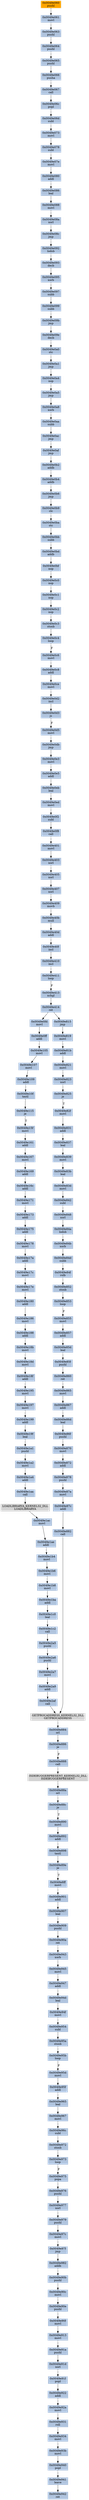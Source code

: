 strict digraph G {
	graph [bgcolor=transparent,
		name=G
	];
	node [color=lightsteelblue,
		fillcolor=lightsteelblue,
		shape=rectangle,
		style=filled
	];
	"0x0049e1ae"	[label="0x0049e1ae
addl"];
	"0x0049e1b4"	[label="0x0049e1b4
movl"];
	"0x0049e1ae" -> "0x0049e1b4"	[color="#000000"];
	"0x0049e95f"	[label="0x0049e95f
addl"];
	"0x0049e965"	[label="0x0049e965
leal"];
	"0x0049e95f" -> "0x0049e965"	[color="#000000"];
	"0x0049e94d"	[label="0x0049e94d
leal"];
	"0x0049e94f"	[label="0x0049e94f
movl"];
	"0x0049e94d" -> "0x0049e94f"	[color="#000000"];
	"0x0049e886"	[label="0x0049e886
je"];
	"0x0049e888"	[label="0x0049e888
call"];
	"0x0049e886" -> "0x0049e888"	[color="#000000",
		label=F];
	"0x0049e0a0"	[label="0x0049e0a0
stc"];
	"0x0049e0a1"	[label="0x0049e0a1
jmp"];
	"0x0049e0a0" -> "0x0049e0a1"	[color="#000000"];
	"0x0049e0d5"	[label="0x0049e0d5
movl"];
	"0x0049e0db"	[label="0x0049e0db
jmp"];
	"0x0049e0d5" -> "0x0049e0db"	[color="#000000"];
	"0x0049e1ac"	[label="0x0049e1ac
movl"];
	"0x0049e1ac" -> "0x0049e1ae"	[color="#000000"];
	"0x0049e17e"	[label="0x0049e17e
movl"];
	"0x0049e180"	[label="0x0049e180
addl"];
	"0x0049e17e" -> "0x0049e180"	[color="#000000"];
	"0x0049e0e5"	[label="0x0049e0e5
addl"];
	"0x0049e0eb"	[label="0x0049e0eb
leal"];
	"0x0049e0e5" -> "0x0049e0eb"	[color="#000000"];
	"0x0049e0c8"	[label="0x0049e0c8
addl"];
	"0x0049e0ce"	[label="0x0049e0ce
movl"];
	"0x0049e0c8" -> "0x0049e0ce"	[color="#000000"];
	"0x0049e857"	[label="0x0049e857
addl"];
	"0x0049e85d"	[label="0x0049e85d
leal"];
	"0x0049e857" -> "0x0049e85d"	[color="#000000"];
	"0x0049e954"	[label="0x0049e954
subl"];
	"0x0049e94f" -> "0x0049e954"	[color="#000000"];
	"0x0049e884"	[label="0x0049e884
orl"];
	"0x0049e884" -> "0x0049e886"	[color="#000000"];
	"0x0049e188"	[label="0x0049e188
addl"];
	"0x0049e18b"	[label="0x0049e18b
movl"];
	"0x0049e188" -> "0x0049e18b"	[color="#000000"];
	"0x0049e08c"	[label="0x0049e08c
jmp"];
	"0x0049e092"	[label="0x0049e092
lodsb"];
	"0x0049e08c" -> "0x0049e092"	[color="#000000"];
	"0x0049e167"	[label="0x0049e167
movl"];
	"0x0049e169"	[label="0x0049e169
addl"];
	"0x0049e167" -> "0x0049e169"	[color="#000000"];
	"0x0049e40d"	[label="0x0049e40d
addl"];
	"0x0049e40f"	[label="0x0049e40f
incl"];
	"0x0049e40d" -> "0x0049e40f"	[color="#000000"];
	"0x0049e186"	[label="0x0049e186
movl"];
	"0x0049e180" -> "0x0049e186"	[color="#000000"];
	"0x0049e967"	[label="0x0049e967
movl"];
	"0x0049e965" -> "0x0049e967"	[color="#000000"];
	"0x0049e909"	[label="0x0049e909
pushl"];
	"0x0049e90a"	[label="0x0049e90a
ret"];
	"0x0049e909" -> "0x0049e90a"	[color="#000000"];
	"0x0049e934"	[label="0x0049e934
movl"];
	"0x0049e93b"	[label="0x0049e93b
movl"];
	"0x0049e934" -> "0x0049e93b"	[color="#000000"];
	"0x0049e945"	[label="0x0049e945
movl"];
	"0x0049e947"	[label="0x0049e947
addl"];
	"0x0049e945" -> "0x0049e947"	[color="#000000"];
	"0x0049e17c"	[label="0x0049e17c
movl"];
	"0x0049e17c" -> "0x0049e17e"	[color="#000000"];
	"0x0049e095"	[label="0x0049e095
xorb"];
	"0x0049e097"	[label="0x0049e097
subb"];
	"0x0049e095" -> "0x0049e097"	[color="#000000"];
	"0x0049e0bf"	[label="0x0049e0bf
nop"];
	"0x0049e0c0"	[label="0x0049e0c0
nop"];
	"0x0049e0bf" -> "0x0049e0c0"	[color="#000000"];
	"0x0049e91a"	[label="0x0049e91a
pushl"];
	"0x0049e91d"	[label="0x0049e91d
xorl"];
	"0x0049e91a" -> "0x0049e91d"	[color="#000000"];
	"0x0049e093"	[label="0x0049e093
decb"];
	"0x0049e092" -> "0x0049e093"	[color="#000000"];
	"0x0049e913"	[label="0x0049e913
movl"];
	"0x0049e913" -> "0x0049e91a"	[color="#000000"];
	"0x0049e0c4"	[label="0x0049e0c4
loop"];
	"0x0049e0c6"	[label="0x0049e0c6
movl"];
	"0x0049e0c4" -> "0x0049e0c6"	[color="#000000",
		label=F];
	"0x0049e086"	[label="0x0049e086
leal"];
	"0x0049e088"	[label="0x0049e088
movl"];
	"0x0049e086" -> "0x0049e088"	[color="#000000"];
	"0x0049e2af"	[label="0x0049e2af
call"];
	GETPROCADDRESS_KERNEL32_DLL	[color=lightgrey,
		fillcolor=lightgrey,
		label="GETPROCADDRESS_KERNEL32_DLL
GETPROCADDRESS"];
	"0x0049e2af" -> GETPROCADDRESS_KERNEL32_DLL	[color="#000000"];
	"0x0049e90e"	[label="0x0049e90e
pushl"];
	"0x0049e90f"	[label="0x0049e90f
movl"];
	"0x0049e90e" -> "0x0049e90f"	[color="#000000"];
	"0x0049e0a4"	[label="0x0049e0a4
nop"];
	"0x0049e0a5"	[label="0x0049e0a5
jmp"];
	"0x0049e0a4" -> "0x0049e0a5"	[color="#000000"];
	"0x0049e855"	[label="0x0049e855
movl"];
	"0x0049e855" -> "0x0049e857"	[color="#000000"];
	"0x0049e107"	[label="0x0049e107
movl"];
	"0x0049e109"	[label="0x0049e109
addl"];
	"0x0049e107" -> "0x0049e109"	[color="#000000"];
	"0x0049e195"	[label="0x0049e195
movl"];
	"0x0049e197"	[label="0x0049e197
movl"];
	"0x0049e195" -> "0x0049e197"	[color="#000000"];
	"0x0049e87a"	[label="0x0049e87a
movl"];
	"0x0049e87c"	[label="0x0049e87c
addl"];
	"0x0049e87a" -> "0x0049e87c"	[color="#000000"];
	"0x0049e95d"	[label="0x0049e95d
movl"];
	"0x0049e95d" -> "0x0049e95f"	[color="#000000"];
	LOADLIBRARYA_KERNEL32_DLL	[color=lightgrey,
		fillcolor=lightgrey,
		label="LOADLIBRARYA_KERNEL32_DLL
LOADLIBRARYA"];
	LOADLIBRARYA_KERNEL32_DLL -> "0x0049e1ac"	[color="#000000"];
	"0x0049e080"	[label="0x0049e080
addl"];
	"0x0049e080" -> "0x0049e086"	[color="#000000"];
	"0x0049e08a"	[label="0x0049e08a
xorl"];
	"0x0049e08a" -> "0x0049e08c"	[color="#000000"];
	"0x0049e0d2"	[label="0x0049e0d2
incl"];
	"0x0049e0ce" -> "0x0049e0d2"	[color="#000000"];
	"0x0049e19f"	[label="0x0049e19f
leal"];
	"0x0049e1a1"	[label="0x0049e1a1
pushl"];
	"0x0049e19f" -> "0x0049e1a1"	[color="#000000"];
	"0x0049e0af"	[label="0x0049e0af
jmp"];
	"0x0049e0b2"	[label="0x0049e0b2
addb"];
	"0x0049e0af" -> "0x0049e0b2"	[color="#000000"];
	"0x0049e892"	[label="0x0049e892
addl"];
	"0x0049e898"	[label="0x0049e898
testl"];
	"0x0049e892" -> "0x0049e898"	[color="#000000"];
	"0x0049e09b"	[label="0x0049e09b
jmp"];
	"0x0049e09e"	[label="0x0049e09e
decb"];
	"0x0049e09b" -> "0x0049e09e"	[color="#000000"];
	"0x0049e186" -> "0x0049e188"	[color="#000000"];
	"0x0049e947" -> "0x0049e94d"	[color="#000000"];
	"0x0049e941"	[label="0x0049e941
leave"];
	"0x0049e942"	[label="0x0049e942
ret"];
	"0x0049e941" -> "0x0049e942"	[color="#000000"];
	"0x0049e403"	[label="0x0049e403
xorl"];
	"0x0049e405"	[label="0x0049e405
xorl"];
	"0x0049e403" -> "0x0049e405"	[color="#000000"];
	"0x0049e0b9"	[label="0x0049e0b9
clc"];
	"0x0049e0ba"	[label="0x0049e0ba
stc"];
	"0x0049e0b9" -> "0x0049e0ba"	[color="#000000"];
	"0x0049e1c2"	[label="0x0049e1c2
call"];
	"0x0049e2a5"	[label="0x0049e2a5
pushl"];
	"0x0049e1c2" -> "0x0049e2a5"	[color="#000000"];
	"0x0049e115"	[label="0x0049e115
je"];
	"0x0049e15f"	[label="0x0049e15f
movl"];
	"0x0049e115" -> "0x0049e15f"	[color="#000000",
		label=T];
	"0x0049e83b"	[label="0x0049e83b
leal"];
	"0x0049e83d"	[label="0x0049e83d
movl"];
	"0x0049e83b" -> "0x0049e83d"	[color="#000000"];
	"0x0049e2a6"	[label="0x0049e2a6
pushl"];
	"0x0049e2a7"	[label="0x0049e2a7
movl"];
	"0x0049e2a6" -> "0x0049e2a7"	[color="#000000"];
	"0x0049e823"	[label="0x0049e823
xorl"];
	"0x0049e825"	[label="0x0049e825
je"];
	"0x0049e823" -> "0x0049e825"	[color="#000000"];
	"0x0049e943"	[label="0x0049e943
xorb"];
	"0x0049e943" -> "0x0049e945"	[color="#000000"];
	"0x0049e86d"	[label="0x0049e86d
leal"];
	"0x0049e86f"	[label="0x0049e86f
pushl"];
	"0x0049e86d" -> "0x0049e86f"	[color="#000000"];
	"0x0049e1aa"	[label="0x0049e1aa
call"];
	"0x0049e1aa" -> LOADLIBRARYA_KERNEL32_DLL	[color="#000000"];
	ISDEBUGGERPRESENT_KERNEL32_DLL	[color=lightgrey,
		fillcolor=lightgrey,
		label="ISDEBUGGERPRESENT_KERNEL32_DLL
ISDEBUGGERPRESENT"];
	"0x0049e88a"	[label="0x0049e88a
orl"];
	ISDEBUGGERPRESENT_KERNEL32_DLL -> "0x0049e88a"	[color="#000000"];
	"0x0049e85f"	[label="0x0049e85f
pushl"];
	"0x0049e85d" -> "0x0049e85f"	[color="#000000"];
	"0x0049e0ed"	[label="0x0049e0ed
movl"];
	"0x0049e0f2"	[label="0x0049e0f2
subl"];
	"0x0049e0ed" -> "0x0049e0f2"	[color="#000000"];
	"0x0049e82f"	[label="0x0049e82f
movl"];
	"0x0049e831"	[label="0x0049e831
addl"];
	"0x0049e82f" -> "0x0049e831"	[color="#000000"];
	"0x0049e407"	[label="0x0049e407
xorl"];
	"0x0049e409"	[label="0x0049e409
movb"];
	"0x0049e407" -> "0x0049e409"	[color="#000000"];
	"0x0049e0c3"	[label="0x0049e0c3
stosb"];
	"0x0049e0c3" -> "0x0049e0c4"	[color="#000000"];
	"0x0049e09e" -> "0x0049e0a0"	[color="#000000"];
	"0x0049e40b"	[label="0x0049e40b
mull"];
	"0x0049e409" -> "0x0049e40b"	[color="#000000"];
	"0x0049e178"	[label="0x0049e178
movl"];
	"0x0049e17a"	[label="0x0049e17a
addl"];
	"0x0049e178" -> "0x0049e17a"	[color="#000000"];
	"0x0049e18f"	[label="0x0049e18f
addl"];
	"0x0049e18f" -> "0x0049e195"	[color="#000000"];
	"0x0049e940"	[label="0x0049e940
popl"];
	"0x0049e940" -> "0x0049e941"	[color="#000000"];
	"0x0049e0bd"	[label="0x0049e0bd
addb"];
	"0x0049e0bd" -> "0x0049e0bf"	[color="#000000"];
	"0x0049e878"	[label="0x0049e878
pushl"];
	"0x0049e878" -> "0x0049e87a"	[color="#000000"];
	"0x0049e0b4"	[label="0x0049e0b4
addb"];
	"0x0049e0b6"	[label="0x0049e0b6
jmp"];
	"0x0049e0b4" -> "0x0049e0b6"	[color="#000000"];
	"0x0049e821"	[label="0x0049e821
movl"];
	"0x0049e821" -> "0x0049e823"	[color="#000000"];
	"0x0049e95a"	[label="0x0049e95a
stosb"];
	"0x0049e95b"	[label="0x0049e95b
loop"];
	"0x0049e95a" -> "0x0049e95b"	[color="#000000"];
	"0x0049e17a" -> "0x0049e17c"	[color="#000000"];
	"0x0049e171"	[label="0x0049e171
movl"];
	"0x0049e173"	[label="0x0049e173
addl"];
	"0x0049e171" -> "0x0049e173"	[color="#000000"];
	"0x0049e84b"	[label="0x0049e84b
xorb"];
	"0x0049e84d"	[label="0x0049e84d
subb"];
	"0x0049e84b" -> "0x0049e84d"	[color="#000000"];
	"0x0049e175"	[label="0x0049e175
addl"];
	"0x0049e173" -> "0x0049e175"	[color="#000000"];
	"0x0049e882"	[label="0x0049e882
call"];
	"0x0049e882" -> GETPROCADDRESS_KERNEL32_DLL	[color="#000000"];
	"0x0049e0c2"	[label="0x0049e0c2
nop"];
	"0x0049e0c2" -> "0x0049e0c3"	[color="#000000"];
	"0x0049e060"	[color=lightgrey,
		fillcolor=orange,
		label="0x0049e060
pushl"];
	"0x0049e061"	[label="0x0049e061
movl"];
	"0x0049e060" -> "0x0049e061"	[color="#000000"];
	"0x0049e954" -> "0x0049e95a"	[color="#000000"];
	"0x0049e1ba"	[label="0x0049e1ba
addl"];
	"0x0049e1c0"	[label="0x0049e1c0
leal"];
	"0x0049e1ba" -> "0x0049e1c0"	[color="#000000"];
	"0x0049e16c"	[label="0x0049e16c
addl"];
	"0x0049e169" -> "0x0049e16c"	[color="#000000"];
	"0x0049e1b6"	[label="0x0049e1b6
movl"];
	"0x0049e1b8"	[label="0x0049e1b8
movl"];
	"0x0049e1b6" -> "0x0049e1b8"	[color="#000000"];
	"0x0049e199"	[label="0x0049e199
addl"];
	"0x0049e197" -> "0x0049e199"	[color="#000000"];
	"0x0049e84f"	[label="0x0049e84f
rolb"];
	"0x0049e84d" -> "0x0049e84f"	[color="#000000"];
	"0x0049e88c"	[label="0x0049e88c
je"];
	"0x0049e88a" -> "0x0049e88c"	[color="#000000"];
	"0x0049e0a1" -> "0x0049e0a4"	[color="#000000"];
	"0x0049e1a2"	[label="0x0049e1a2
movl"];
	"0x0049e1a1" -> "0x0049e1a2"	[color="#000000"];
	"0x0049e867"	[label="0x0049e867
addl"];
	"0x0049e867" -> "0x0049e86d"	[color="#000000"];
	"0x0049e2a9"	[label="0x0049e2a9
addl"];
	"0x0049e2a7" -> "0x0049e2a9"	[color="#000000"];
	"0x0049e099"	[label="0x0049e099
subb"];
	"0x0049e099" -> "0x0049e09b"	[color="#000000"];
	"0x0049e97f"	[label="0x0049e97f
jmp"];
	"0x0049e982"	[label="0x0049e982
addb"];
	"0x0049e97f" -> "0x0049e982"	[color="#000000"];
	"0x0049e065"	[label="0x0049e065
pushl"];
	"0x0049e066"	[label="0x0049e066
pusha"];
	"0x0049e065" -> "0x0049e066"	[color="#000000"];
	"0x0049e93b" -> "0x0049e940"	[color="#000000"];
	"0x0049e860"	[label="0x0049e860
ret"];
	"0x0049e85f" -> "0x0049e860"	[color="#000000"];
	"0x0049e84a"	[label="0x0049e84a
lodsb"];
	"0x0049e84a" -> "0x0049e84b"	[color="#000000"];
	"0x0049e837"	[label="0x0049e837
leal"];
	"0x0049e839"	[label="0x0049e839
movl"];
	"0x0049e837" -> "0x0049e839"	[color="#000000"];
	"0x0049e870"	[label="0x0049e870
movl"];
	"0x0049e86f" -> "0x0049e870"	[color="#000000"];
	"0x0049e825" -> "0x0049e82f"	[color="#000000",
		label=T];
	"0x0049e414"	[label="0x0049e414
ret"];
	"0x0049e0fd"	[label="0x0049e0fd
movl"];
	"0x0049e414" -> "0x0049e0fd"	[color="#000000"];
	"0x0049e815"	[label="0x0049e815
jmp"];
	"0x0049e414" -> "0x0049e815"	[color="#000000"];
	"0x0049e0e3"	[label="0x0049e0e3
movl"];
	"0x0049e0e3" -> "0x0049e0e5"	[color="#000000"];
	"0x0049e872"	[label="0x0049e872
addl"];
	"0x0049e870" -> "0x0049e872"	[color="#000000"];
	"0x0049e852"	[label="0x0049e852
stosb"];
	"0x0049e853"	[label="0x0049e853
loop"];
	"0x0049e852" -> "0x0049e853"	[color="#000000"];
	"0x0049e976"	[label="0x0049e976
pushl"];
	"0x0049e977"	[label="0x0049e977
xorl"];
	"0x0049e976" -> "0x0049e977"	[color="#000000"];
	"0x0049e0b6" -> "0x0049e0b9"	[color="#000000"];
	"0x0049e161"	[label="0x0049e161
addl"];
	"0x0049e161" -> "0x0049e167"	[color="#000000"];
	"0x0049e865"	[label="0x0049e865
movl"];
	"0x0049e865" -> "0x0049e867"	[color="#000000"];
	"0x0049e842"	[label="0x0049e842
subl"];
	"0x0049e848"	[label="0x0049e848
xorl"];
	"0x0049e842" -> "0x0049e848"	[color="#000000"];
	"0x0049e0d3"	[label="0x0049e0d3
js"];
	"0x0049e0d2" -> "0x0049e0d3"	[color="#000000"];
	"0x0049e90a" -> "0x0049e943"	[color="#000000"];
	"0x0049e0a8"	[label="0x0049e0a8
xorb"];
	"0x0049e0aa"	[label="0x0049e0aa
subb"];
	"0x0049e0a8" -> "0x0049e0aa"	[color="#000000"];
	"0x0049e96c"	[label="0x0049e96c
subl"];
	"0x0049e967" -> "0x0049e96c"	[color="#000000"];
	"0x0049e0d3" -> "0x0049e0d5"	[color="#000000",
		label=F];
	"0x0049e40b" -> "0x0049e40d"	[color="#000000"];
	"0x0049e18d"	[label="0x0049e18d
movl"];
	"0x0049e18b" -> "0x0049e18d"	[color="#000000"];
	"0x0049e0a5" -> "0x0049e0a8"	[color="#000000"];
	"0x0049e067"	[label="0x0049e067
call"];
	"0x0049e066" -> "0x0049e067"	[color="#000000"];
	"0x0049e87c" -> "0x0049e882"	[color="#000000"];
	"0x0049e1b4" -> "0x0049e1b6"	[color="#000000"];
	"0x0049e0c1"	[label="0x0049e0c1
nop"];
	"0x0049e0c1" -> "0x0049e0c2"	[color="#000000"];
	"0x0049e848" -> "0x0049e84a"	[color="#000000"];
	"0x0049e0ff"	[label="0x0049e0ff
addl"];
	"0x0049e105"	[label="0x0049e105
movl"];
	"0x0049e0ff" -> "0x0049e105"	[color="#000000"];
	"0x0049e06d"	[label="0x0049e06d
subl"];
	"0x0049e073"	[label="0x0049e073
movl"];
	"0x0049e06d" -> "0x0049e073"	[color="#000000"];
	"0x0049e907"	[label="0x0049e907
leal"];
	"0x0049e907" -> "0x0049e909"	[color="#000000"];
	"0x0049e413"	[label="0x0049e413
xchgl"];
	"0x0049e413" -> "0x0049e414"	[color="#000000"];
	"0x0049e931"	[label="0x0049e931
roll"];
	"0x0049e931" -> "0x0049e934"	[color="#000000"];
	"0x0049e0db" -> "0x0049e0e3"	[color="#000000"];
	"0x0049e81b"	[label="0x0049e81b
addl"];
	"0x0049e81b" -> "0x0049e821"	[color="#000000"];
	"0x0049e90b"	[label="0x0049e90b
pushl"];
	"0x0049e982" -> "0x0049e90b"	[color="#000000"];
	"0x0049e18d" -> "0x0049e18f"	[color="#000000"];
	"0x0049e06c"	[label="0x0049e06c
popl"];
	"0x0049e067" -> "0x0049e06c"	[color="#000000"];
	"0x0049e0fd" -> "0x0049e0ff"	[color="#000000"];
	"0x0049e0bb"	[label="0x0049e0bb
subb"];
	"0x0049e0bb" -> "0x0049e0bd"	[color="#000000"];
	"0x0049e95b" -> "0x0049e95d"	[color="#000000",
		label=F];
	"0x0049e063"	[label="0x0049e063
pushl"];
	"0x0049e064"	[label="0x0049e064
pushl"];
	"0x0049e063" -> "0x0049e064"	[color="#000000"];
	"0x0049e890"	[label="0x0049e890
movl"];
	"0x0049e88c" -> "0x0049e890"	[color="#000000",
		label=T];
	"0x0049e0c6" -> "0x0049e0c8"	[color="#000000"];
	"0x0049e901"	[label="0x0049e901
addl"];
	"0x0049e901" -> "0x0049e907"	[color="#000000"];
	GETPROCADDRESS_KERNEL32_DLL -> "0x0049e884"	[color="#000000"];
	"0x0049e06c" -> "0x0049e06d"	[color="#000000"];
	"0x0049e972"	[label="0x0049e972
stosb"];
	"0x0049e973"	[label="0x0049e973
loop"];
	"0x0049e972" -> "0x0049e973"	[color="#000000"];
	"0x0049e410"	[label="0x0049e410
incl"];
	"0x0049e40f" -> "0x0049e410"	[color="#000000"];
	"0x0049e0f8"	[label="0x0049e0f8
call"];
	"0x0049e0f2" -> "0x0049e0f8"	[color="#000000"];
	"0x0049e093" -> "0x0049e095"	[color="#000000"];
	"0x0049e872" -> "0x0049e878"	[color="#000000"];
	"0x0049e89e"	[label="0x0049e89e
je"];
	"0x0049e8ff"	[label="0x0049e8ff
movl"];
	"0x0049e89e" -> "0x0049e8ff"	[color="#000000",
		label=T];
	"0x0049e84f" -> "0x0049e852"	[color="#000000"];
	"0x0049e83d" -> "0x0049e842"	[color="#000000"];
	"0x0049e853" -> "0x0049e855"	[color="#000000",
		label=F];
	"0x0049e064" -> "0x0049e065"	[color="#000000"];
	"0x0049e979"	[label="0x0049e979
pushl"];
	"0x0049e977" -> "0x0049e979"	[color="#000000"];
	"0x0049e898" -> "0x0049e89e"	[color="#000000"];
	"0x0049e91f"	[label="0x0049e91f
popl"];
	"0x0049e91d" -> "0x0049e91f"	[color="#000000"];
	"0x0049e2a9" -> "0x0049e2af"	[color="#000000"];
	"0x0049e975"	[label="0x0049e975
popa"];
	"0x0049e975" -> "0x0049e976"	[color="#000000"];
	"0x0049e90f" -> "0x0049e913"	[color="#000000"];
	"0x0049e973" -> "0x0049e975"	[color="#000000",
		label=F];
	"0x0049e097" -> "0x0049e099"	[color="#000000"];
	"0x0049e922"	[label="0x0049e922
addl"];
	"0x0049e92a"	[label="0x0049e92a
movl"];
	"0x0049e922" -> "0x0049e92a"	[color="#000000"];
	"0x0049e07e"	[label="0x0049e07e
movl"];
	"0x0049e07e" -> "0x0049e080"	[color="#000000"];
	"0x0049e401"	[label="0x0049e401
movl"];
	"0x0049e0f8" -> "0x0049e401"	[color="#000000"];
	"0x0049e0ac"	[label="0x0049e0ac
jmp"];
	"0x0049e0aa" -> "0x0049e0ac"	[color="#000000"];
	"0x0049e0ac" -> "0x0049e0af"	[color="#000000"];
	"0x0049e15f" -> "0x0049e161"	[color="#000000"];
	"0x0049e10f"	[label="0x0049e10f
testl"];
	"0x0049e10f" -> "0x0049e115"	[color="#000000"];
	"0x0049e061" -> "0x0049e063"	[color="#000000"];
	"0x0049e97c"	[label="0x0049e97c
movl"];
	"0x0049e979" -> "0x0049e97c"	[color="#000000"];
	"0x0049e92a" -> "0x0049e931"	[color="#000000"];
	"0x0049e1c0" -> "0x0049e1c2"	[color="#000000"];
	"0x0049e839" -> "0x0049e83b"	[color="#000000"];
	"0x0049e96c" -> "0x0049e972"	[color="#000000"];
	"0x0049e078"	[label="0x0049e078
subl"];
	"0x0049e073" -> "0x0049e078"	[color="#000000"];
	"0x0049e97c" -> "0x0049e97f"	[color="#000000"];
	"0x0049e199" -> "0x0049e19f"	[color="#000000"];
	"0x0049e1a4"	[label="0x0049e1a4
addl"];
	"0x0049e1a2" -> "0x0049e1a4"	[color="#000000"];
	"0x0049e405" -> "0x0049e407"	[color="#000000"];
	"0x0049e0eb" -> "0x0049e0ed"	[color="#000000"];
	"0x0049e0c0" -> "0x0049e0c1"	[color="#000000"];
	"0x0049e411"	[label="0x0049e411
loop"];
	"0x0049e411" -> "0x0049e413"	[color="#000000",
		label=F];
	"0x0049e819"	[label="0x0049e819
movl"];
	"0x0049e815" -> "0x0049e819"	[color="#000000"];
	"0x0049e1a4" -> "0x0049e1aa"	[color="#000000"];
	"0x0049e16c" -> "0x0049e171"	[color="#000000"];
	"0x0049e890" -> "0x0049e892"	[color="#000000"];
	"0x0049e078" -> "0x0049e07e"	[color="#000000"];
	"0x0049e0b2" -> "0x0049e0b4"	[color="#000000"];
	"0x0049e831" -> "0x0049e837"	[color="#000000"];
	"0x0049e109" -> "0x0049e10f"	[color="#000000"];
	"0x0049e888" -> ISDEBUGGERPRESENT_KERNEL32_DLL	[color="#000000"];
	"0x0049e90c"	[label="0x0049e90c
movl"];
	"0x0049e90c" -> "0x0049e90e"	[color="#000000"];
	"0x0049e401" -> "0x0049e403"	[color="#000000"];
	"0x0049e105" -> "0x0049e107"	[color="#000000"];
	"0x0049e860" -> "0x0049e865"	[color="#000000"];
	"0x0049e91f" -> "0x0049e922"	[color="#000000"];
	"0x0049e90b" -> "0x0049e90c"	[color="#000000"];
	"0x0049e1b8" -> "0x0049e1ba"	[color="#000000"];
	"0x0049e8ff" -> "0x0049e901"	[color="#000000"];
	"0x0049e2a5" -> "0x0049e2a6"	[color="#000000"];
	"0x0049e0ba" -> "0x0049e0bb"	[color="#000000"];
	"0x0049e819" -> "0x0049e81b"	[color="#000000"];
	"0x0049e410" -> "0x0049e411"	[color="#000000"];
	"0x0049e088" -> "0x0049e08a"	[color="#000000"];
	"0x0049e175" -> "0x0049e178"	[color="#000000"];
}
